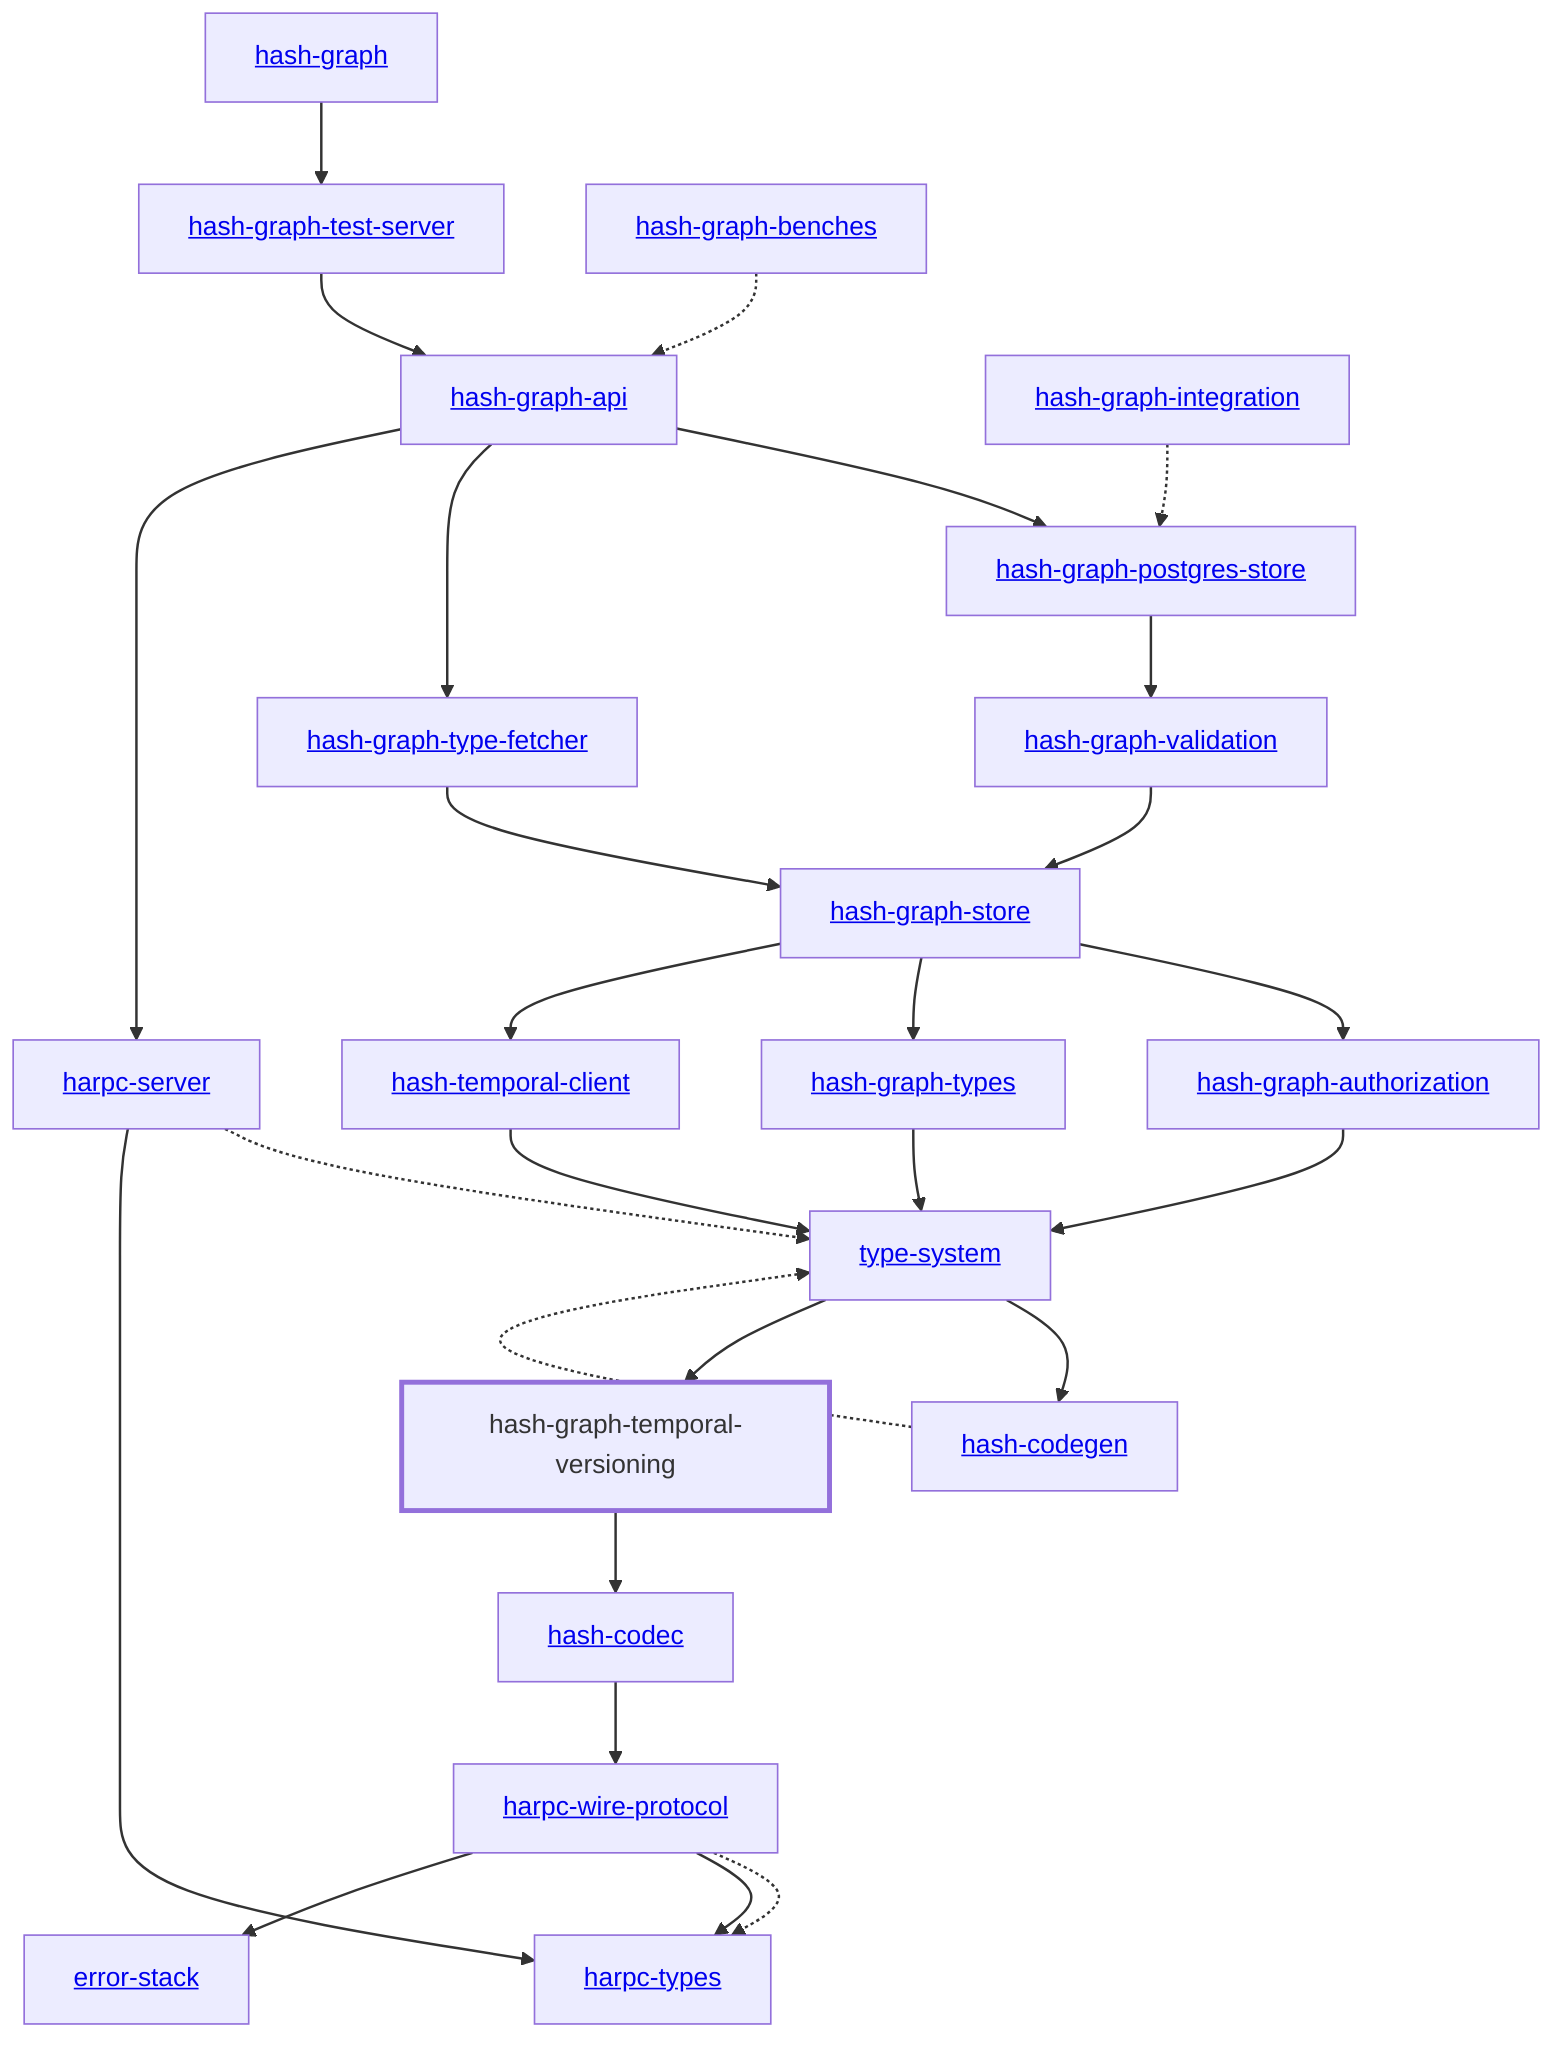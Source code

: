 graph TD
    linkStyle default stroke-width:1.5px
    classDef default stroke-width:1px
    classDef root stroke-width:3px
    classDef dev stroke-width:1px
    classDef build stroke-width:1px
    %% Legend
    %% --> : Normal dependency
    %% -.-> : Dev dependency
    %% ---> : Build dependency
    0[<a href="../hash_graph">hash-graph</a>]
    1[<a href="../type_system">type-system</a>]
    2[<a href="../hash_codec">hash-codec</a>]
    3[<a href="../hash_codegen">hash-codegen</a>]
    4[<a href="../hash_graph_api">hash-graph-api</a>]
    5[<a href="../hash_graph_authorization">hash-graph-authorization</a>]
    6[<a href="../hash_graph_postgres_store">hash-graph-postgres-store</a>]
    7[<a href="../hash_graph_store">hash-graph-store</a>]
    8[hash-graph-temporal-versioning]
    class 8 root
    9[<a href="../hash_graph_test_server">hash-graph-test-server</a>]
    10[<a href="../hash_graph_type_fetcher">hash-graph-type-fetcher</a>]
    11[<a href="../hash_graph_types">hash-graph-types</a>]
    12[<a href="../hash_graph_validation">hash-graph-validation</a>]
    13[<a href="../harpc_server">harpc-server</a>]
    14[<a href="../harpc_types">harpc-types</a>]
    15[<a href="../harpc_wire_protocol">harpc-wire-protocol</a>]
    16[<a href="../hash_temporal_client">hash-temporal-client</a>]
    17[<a href="../error_stack">error-stack</a>]
    18[<a href="../hash_graph_benches">hash-graph-benches</a>]
    19[<a href="../hash_graph_integration">hash-graph-integration</a>]
    0 --> 9
    1 --> 3
    1 --> 8
    2 --> 15
    3 -.-> 1
    4 --> 6
    4 --> 10
    4 --> 13
    5 --> 1
    6 --> 12
    7 --> 5
    7 --> 11
    7 --> 16
    8 --> 2
    9 --> 4
    10 --> 7
    11 --> 1
    12 --> 7
    13 -.-> 1
    13 --> 14
    15 -.-> 14
    15 --> 14
    15 --> 17
    16 --> 1
    18 -.-> 4
    19 -.-> 6